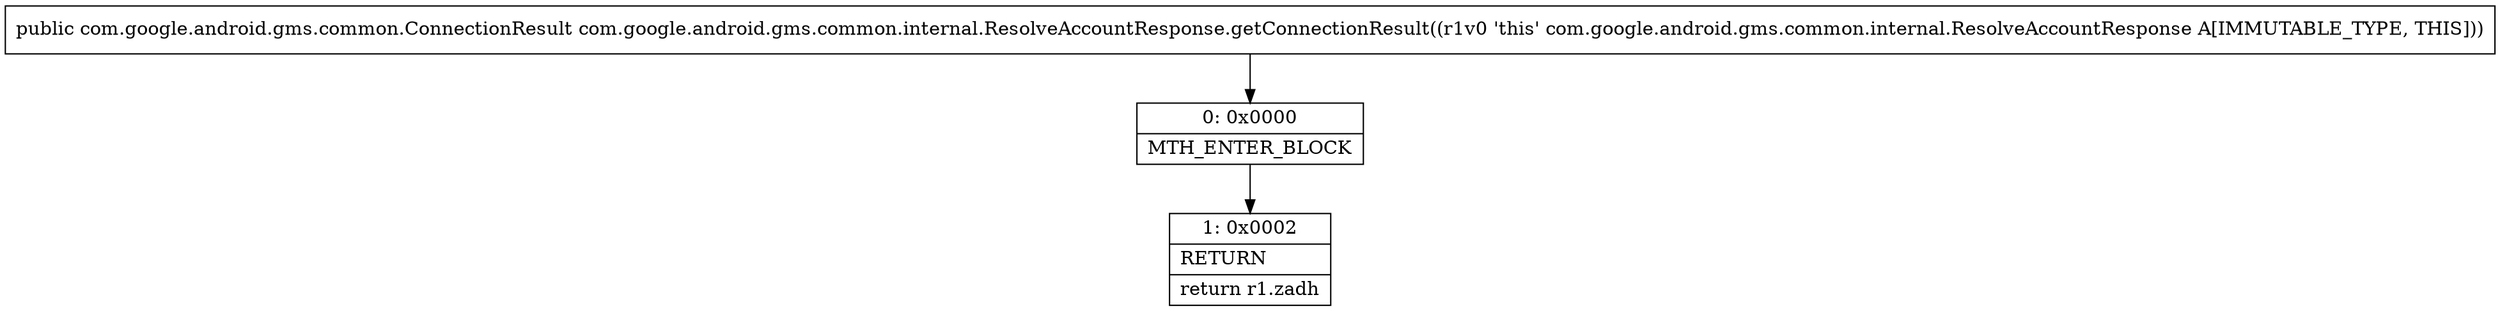 digraph "CFG forcom.google.android.gms.common.internal.ResolveAccountResponse.getConnectionResult()Lcom\/google\/android\/gms\/common\/ConnectionResult;" {
Node_0 [shape=record,label="{0\:\ 0x0000|MTH_ENTER_BLOCK\l}"];
Node_1 [shape=record,label="{1\:\ 0x0002|RETURN\l|return r1.zadh\l}"];
MethodNode[shape=record,label="{public com.google.android.gms.common.ConnectionResult com.google.android.gms.common.internal.ResolveAccountResponse.getConnectionResult((r1v0 'this' com.google.android.gms.common.internal.ResolveAccountResponse A[IMMUTABLE_TYPE, THIS])) }"];
MethodNode -> Node_0;
Node_0 -> Node_1;
}

